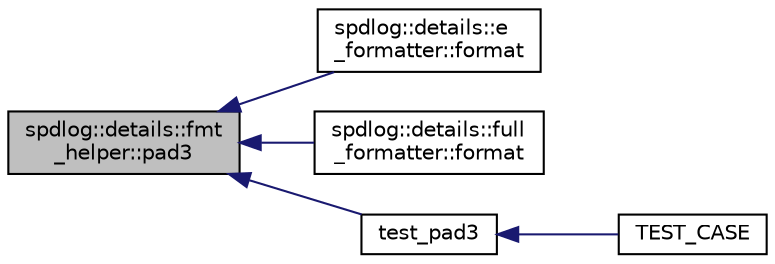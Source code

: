 digraph "spdlog::details::fmt_helper::pad3"
{
  edge [fontname="Helvetica",fontsize="10",labelfontname="Helvetica",labelfontsize="10"];
  node [fontname="Helvetica",fontsize="10",shape=record];
  rankdir="LR";
  Node1 [label="spdlog::details::fmt\l_helper::pad3",height=0.2,width=0.4,color="black", fillcolor="grey75", style="filled" fontcolor="black"];
  Node1 -> Node2 [dir="back",color="midnightblue",fontsize="10",style="solid",fontname="Helvetica"];
  Node2 [label="spdlog::details::e\l_formatter::format",height=0.2,width=0.4,color="black", fillcolor="white", style="filled",URL="$classspdlog_1_1details_1_1e__formatter.html#a931a5482cce50c580dd4e570fd27e976"];
  Node1 -> Node3 [dir="back",color="midnightblue",fontsize="10",style="solid",fontname="Helvetica"];
  Node3 [label="spdlog::details::full\l_formatter::format",height=0.2,width=0.4,color="black", fillcolor="white", style="filled",URL="$classspdlog_1_1details_1_1full__formatter.html#a11da1d2ec8378841d228df071915da35"];
  Node1 -> Node4 [dir="back",color="midnightblue",fontsize="10",style="solid",fontname="Helvetica"];
  Node4 [label="test_pad3",height=0.2,width=0.4,color="black", fillcolor="white", style="filled",URL="$test__fmt__helper_8cpp.html#a1cc75fa5885bfe659514979cc0a85134"];
  Node4 -> Node5 [dir="back",color="midnightblue",fontsize="10",style="solid",fontname="Helvetica"];
  Node5 [label="TEST_CASE",height=0.2,width=0.4,color="black", fillcolor="white", style="filled",URL="$test__fmt__helper_8cpp.html#ae6bc4e842aeca1b2f31d982c11f579f6"];
}

